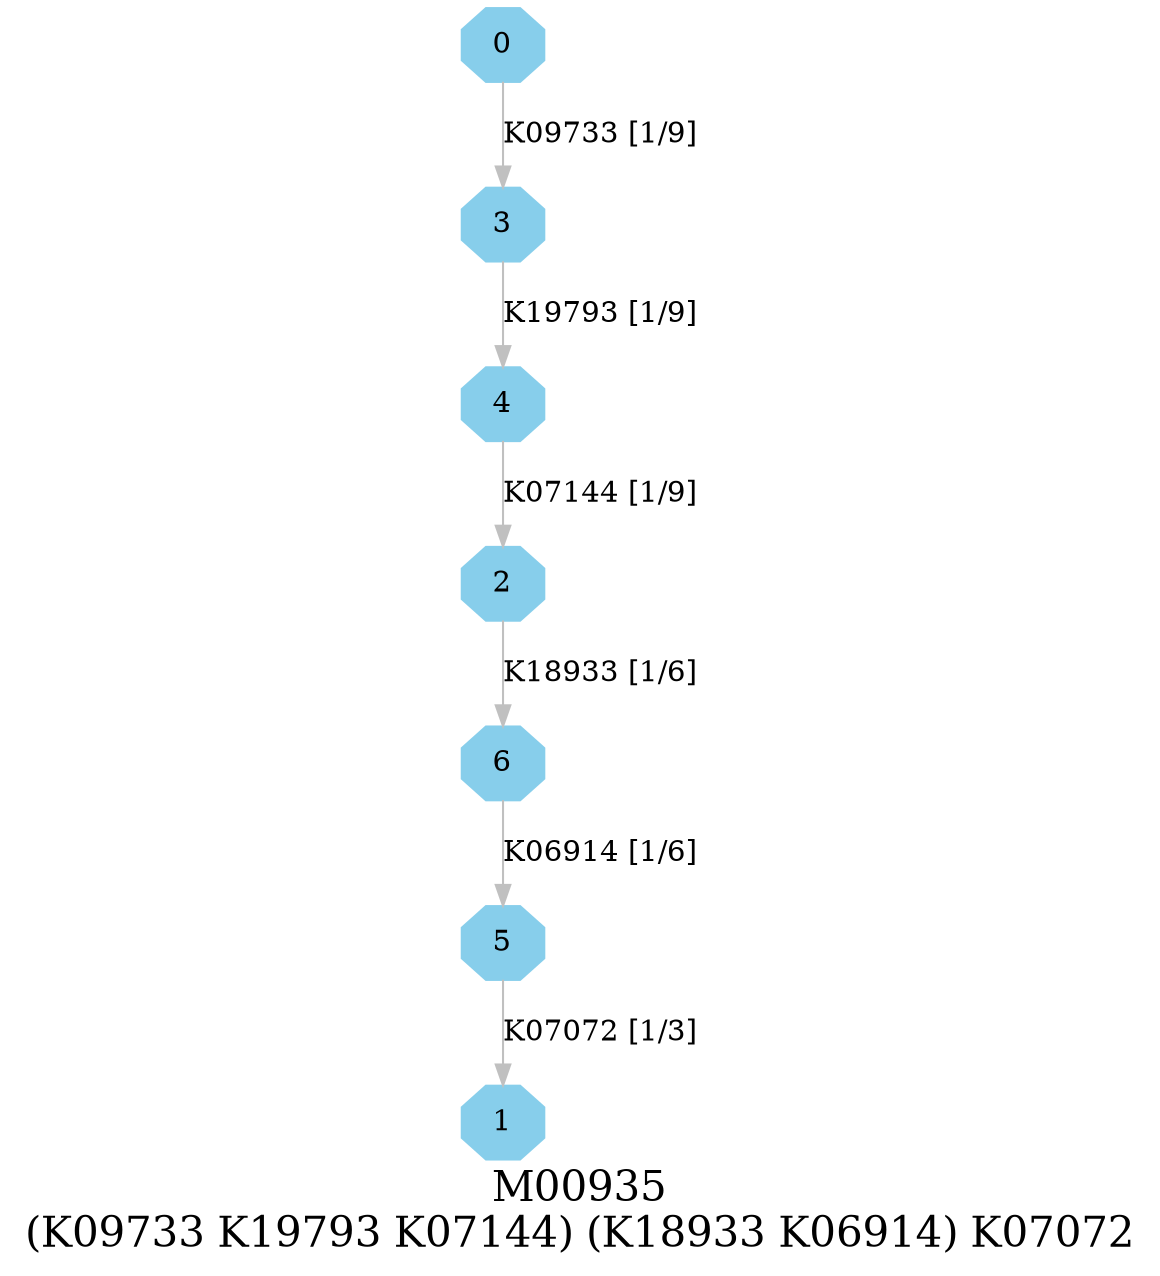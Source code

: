 digraph G {
graph [label="M00935
(K09733 K19793 K07144) (K18933 K06914) K07072",fontsize=20];
node [shape=box,style=filled];
edge [len=3,color=grey];
{node [width=.3,height=.3,shape=octagon,style=filled,color=skyblue] 0 1 2 3 4 5 6 }
0 -> 3 [label="K09733 [1/9]"];
2 -> 6 [label="K18933 [1/6]"];
3 -> 4 [label="K19793 [1/9]"];
4 -> 2 [label="K07144 [1/9]"];
5 -> 1 [label="K07072 [1/3]"];
6 -> 5 [label="K06914 [1/6]"];
}